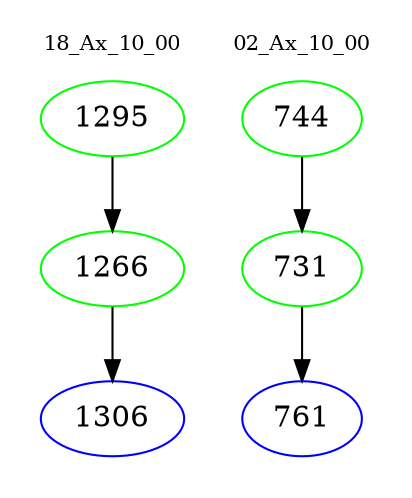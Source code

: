 digraph{
subgraph cluster_0 {
color = white
label = "18_Ax_10_00";
fontsize=10;
T0_1295 [label="1295", color="green"]
T0_1295 -> T0_1266 [color="black"]
T0_1266 [label="1266", color="green"]
T0_1266 -> T0_1306 [color="black"]
T0_1306 [label="1306", color="blue"]
}
subgraph cluster_1 {
color = white
label = "02_Ax_10_00";
fontsize=10;
T1_744 [label="744", color="green"]
T1_744 -> T1_731 [color="black"]
T1_731 [label="731", color="green"]
T1_731 -> T1_761 [color="black"]
T1_761 [label="761", color="blue"]
}
}
